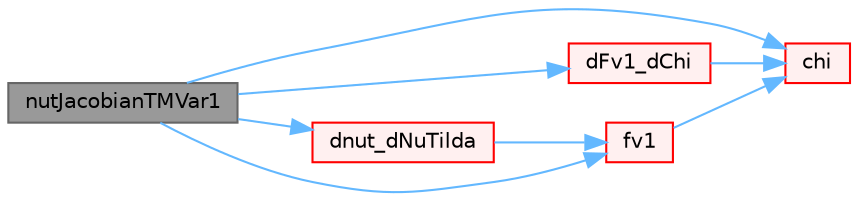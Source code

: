 digraph "nutJacobianTMVar1"
{
 // LATEX_PDF_SIZE
  bgcolor="transparent";
  edge [fontname=Helvetica,fontsize=10,labelfontname=Helvetica,labelfontsize=10];
  node [fontname=Helvetica,fontsize=10,shape=box,height=0.2,width=0.4];
  rankdir="LR";
  Node1 [id="Node000001",label="nutJacobianTMVar1",height=0.2,width=0.4,color="gray40", fillcolor="grey60", style="filled", fontcolor="black",tooltip=" "];
  Node1 -> Node2 [id="edge1_Node000001_Node000002",color="steelblue1",style="solid",tooltip=" "];
  Node2 [id="Node000002",label="chi",height=0.2,width=0.4,color="red", fillcolor="#FFF0F0", style="filled",URL="$classFoam_1_1incompressibleAdjoint_1_1adjointRASModels_1_1adjointSpalartAllmaras.html#a12c06ff2531b6460a8bea4cd0efee0e1",tooltip=" "];
  Node1 -> Node7 [id="edge2_Node000001_Node000007",color="steelblue1",style="solid",tooltip=" "];
  Node7 [id="Node000007",label="dFv1_dChi",height=0.2,width=0.4,color="red", fillcolor="#FFF0F0", style="filled",URL="$classFoam_1_1incompressibleAdjoint_1_1adjointRASModels_1_1adjointSpalartAllmaras.html#afe945cc326046cd2d3acbc5c21bb6bb7",tooltip=" "];
  Node7 -> Node2 [id="edge3_Node000007_Node000002",color="steelblue1",style="solid",tooltip=" "];
  Node1 -> Node10 [id="edge4_Node000001_Node000010",color="steelblue1",style="solid",tooltip=" "];
  Node10 [id="Node000010",label="dnut_dNuTilda",height=0.2,width=0.4,color="red", fillcolor="#FFF0F0", style="filled",URL="$classFoam_1_1incompressibleAdjoint_1_1adjointRASModels_1_1adjointSpalartAllmaras.html#ab59d1ba52782352e2a8a785a516cd396",tooltip=" "];
  Node10 -> Node11 [id="edge5_Node000010_Node000011",color="steelblue1",style="solid",tooltip=" "];
  Node11 [id="Node000011",label="fv1",height=0.2,width=0.4,color="red", fillcolor="#FFF0F0", style="filled",URL="$classFoam_1_1incompressibleAdjoint_1_1adjointRASModels_1_1adjointSpalartAllmaras.html#a6019fba94a532ff3113b408f9c0bd685",tooltip=" "];
  Node11 -> Node2 [id="edge6_Node000011_Node000002",color="steelblue1",style="solid",tooltip=" "];
  Node1 -> Node11 [id="edge7_Node000001_Node000011",color="steelblue1",style="solid",tooltip=" "];
}
